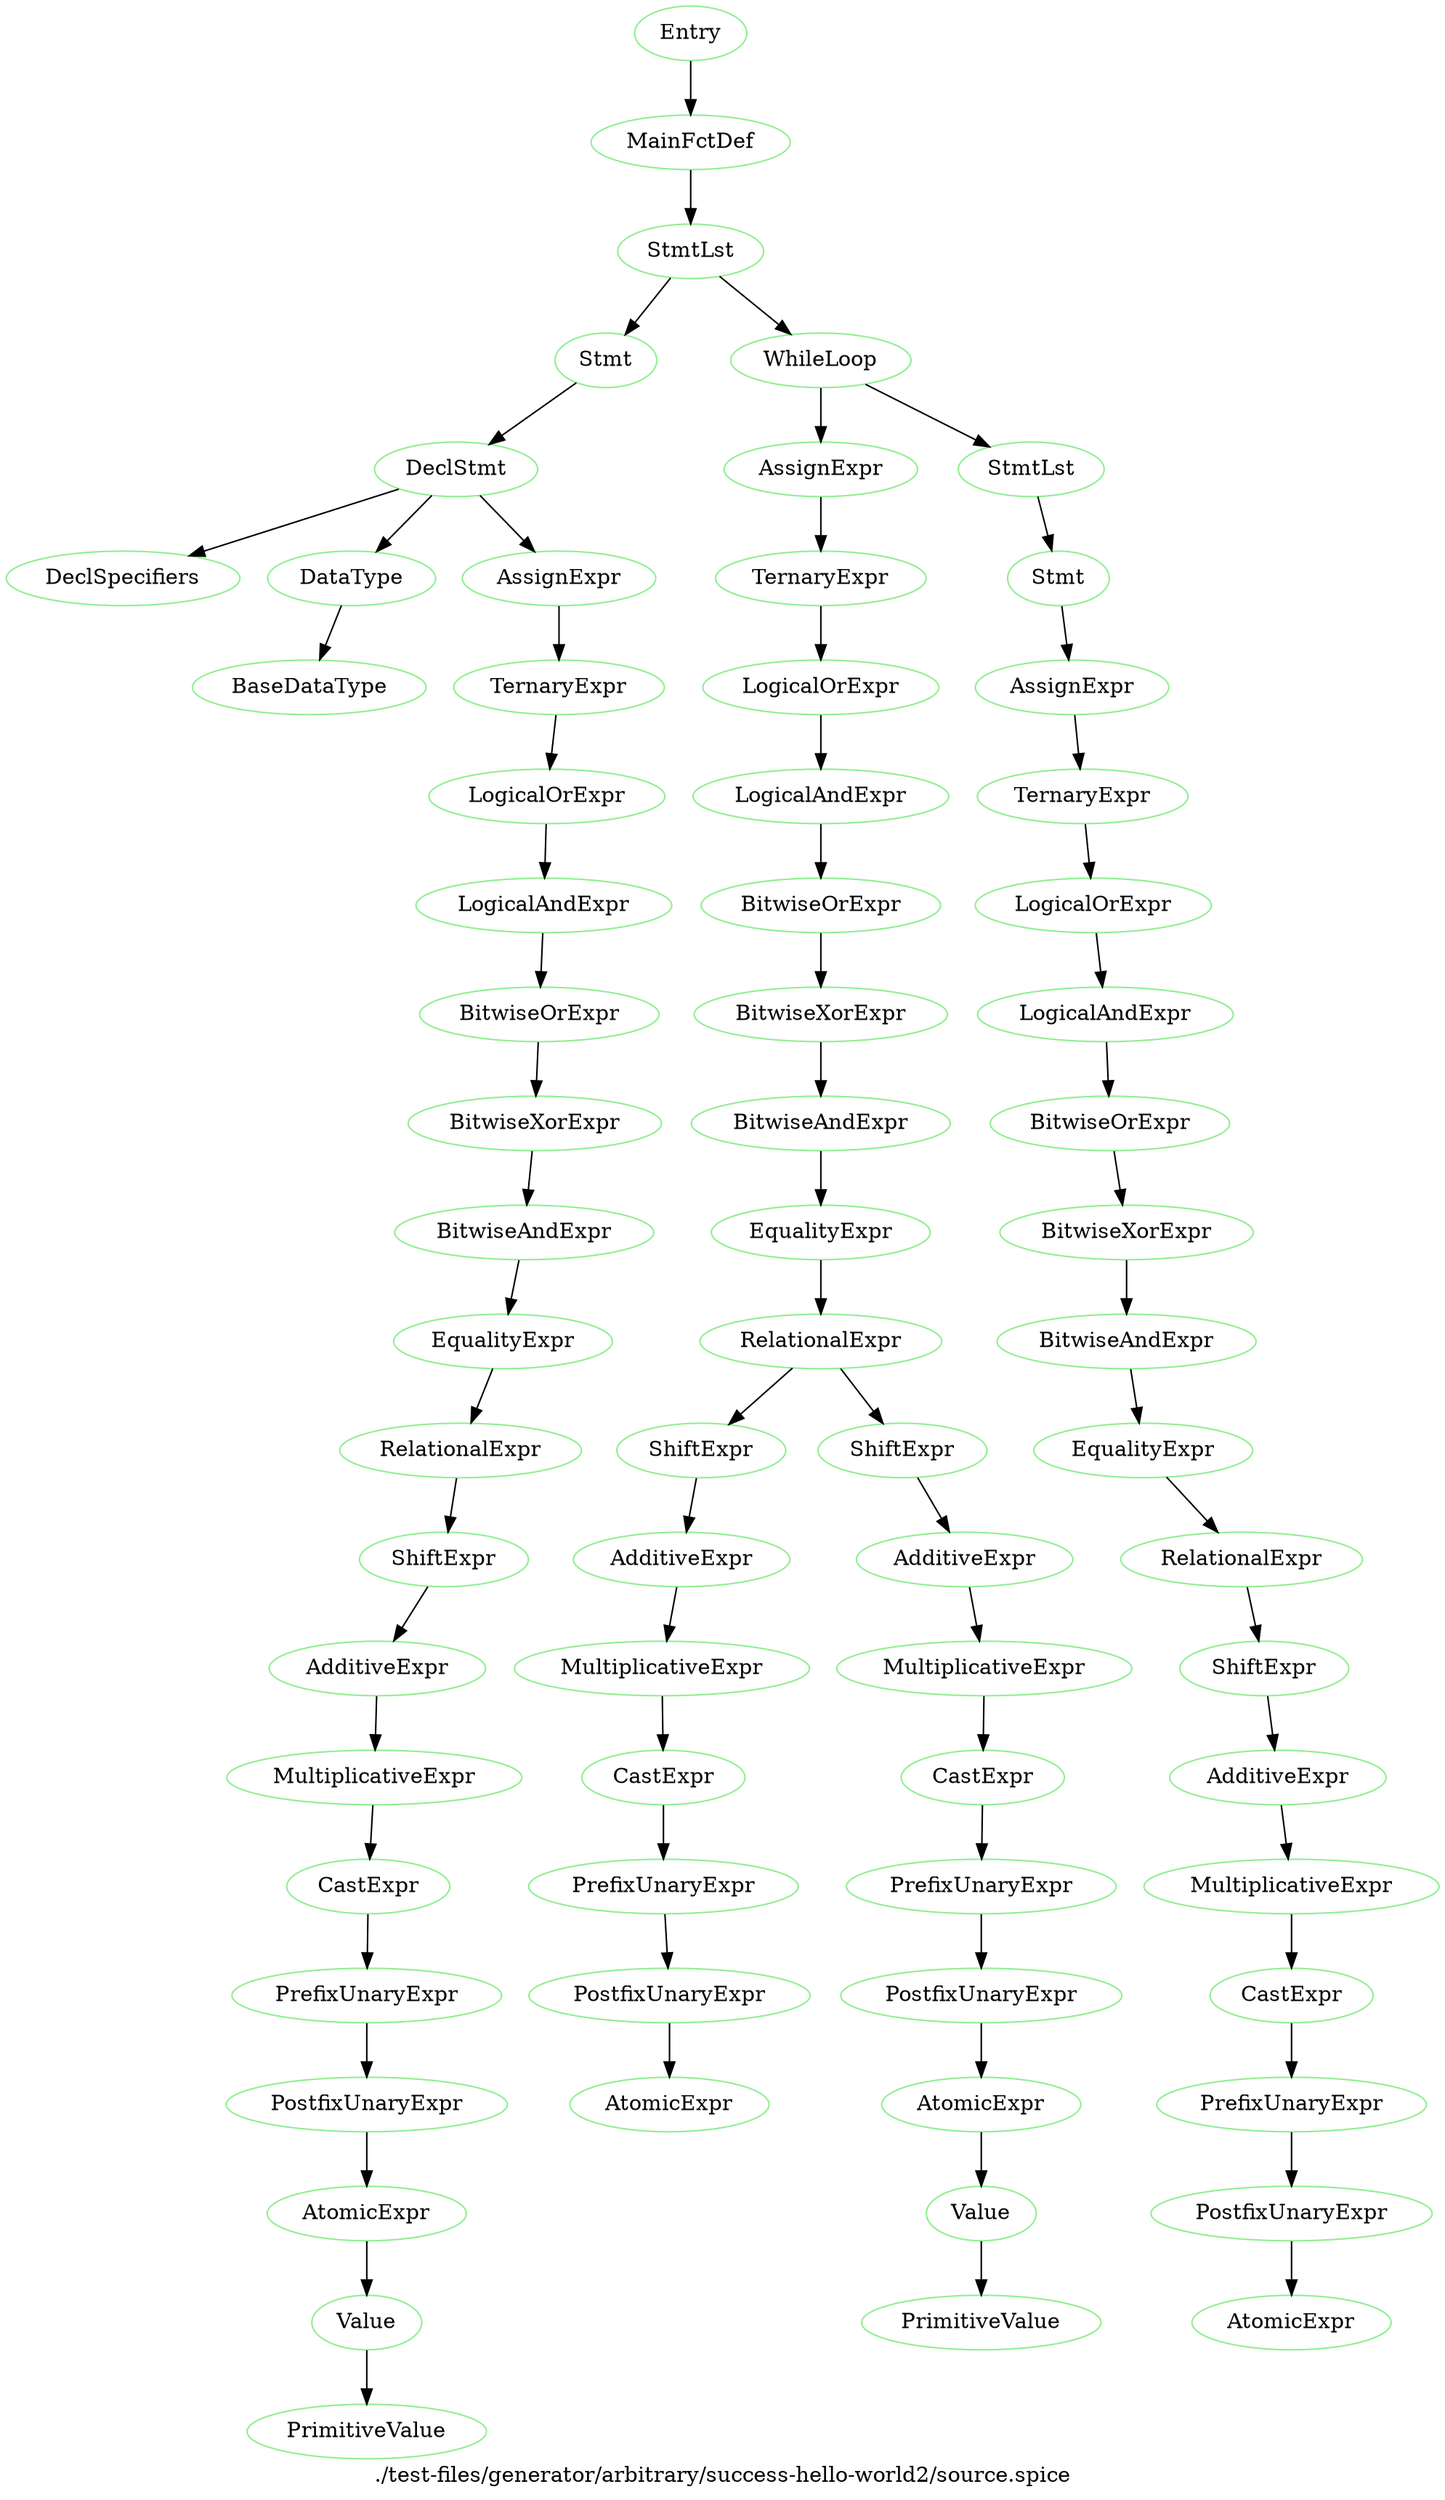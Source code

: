 digraph {
 rankdir="TB";
 label="./test-files/generator/arbitrary/success-hello-world2/source.spice";
 L1C1_Entry [color="lightgreen",label="Entry"];
 L3C1_MainFctDef [color="lightgreen",label="MainFctDef"];
 L1C1_Entry -> L3C1_MainFctDef;
 L4C5_StmtLst [color="lightgreen",label="StmtLst"];
 L3C1_MainFctDef -> L4C5_StmtLst;
 L4C5_Stmt [color="lightgreen",label="Stmt"];
 L4C5_StmtLst -> L4C5_Stmt;
 L4C5_DeclStmt [color="lightgreen",label="DeclStmt"];
 L4C5_Stmt -> L4C5_DeclStmt;
 L4C5_DeclSpecifiers [color="lightgreen",label="DeclSpecifiers"];
 L4C5_DeclStmt -> L4C5_DeclSpecifiers;
 L4C14_DataType [color="lightgreen",label="DataType"];
 L4C5_DeclStmt -> L4C14_DataType;
 L4C14_BaseDataType [color="lightgreen",label="BaseDataType"];
 L4C14_DataType -> L4C14_BaseDataType;
 L4C24_AssignExpr [color="lightgreen",label="AssignExpr"];
 L4C5_DeclStmt -> L4C24_AssignExpr;
 L4C24_TernaryExpr [color="lightgreen",label="TernaryExpr"];
 L4C24_AssignExpr -> L4C24_TernaryExpr;
 L4C24_LogicalOrExpr [color="lightgreen",label="LogicalOrExpr"];
 L4C24_TernaryExpr -> L4C24_LogicalOrExpr;
 L4C24_LogicalAndExpr [color="lightgreen",label="LogicalAndExpr"];
 L4C24_LogicalOrExpr -> L4C24_LogicalAndExpr;
 L4C24_BitwiseOrExpr [color="lightgreen",label="BitwiseOrExpr"];
 L4C24_LogicalAndExpr -> L4C24_BitwiseOrExpr;
 L4C24_BitwiseXorExpr [color="lightgreen",label="BitwiseXorExpr"];
 L4C24_BitwiseOrExpr -> L4C24_BitwiseXorExpr;
 L4C24_BitwiseAndExpr [color="lightgreen",label="BitwiseAndExpr"];
 L4C24_BitwiseXorExpr -> L4C24_BitwiseAndExpr;
 L4C24_EqualityExpr [color="lightgreen",label="EqualityExpr"];
 L4C24_BitwiseAndExpr -> L4C24_EqualityExpr;
 L4C24_RelationalExpr [color="lightgreen",label="RelationalExpr"];
 L4C24_EqualityExpr -> L4C24_RelationalExpr;
 L4C24_ShiftExpr [color="lightgreen",label="ShiftExpr"];
 L4C24_RelationalExpr -> L4C24_ShiftExpr;
 L4C24_AdditiveExpr [color="lightgreen",label="AdditiveExpr"];
 L4C24_ShiftExpr -> L4C24_AdditiveExpr;
 L4C24_MultiplicativeExpr [color="lightgreen",label="MultiplicativeExpr"];
 L4C24_AdditiveExpr -> L4C24_MultiplicativeExpr;
 L4C24_CastExpr [color="lightgreen",label="CastExpr"];
 L4C24_MultiplicativeExpr -> L4C24_CastExpr;
 L4C24_PrefixUnaryExpr [color="lightgreen",label="PrefixUnaryExpr"];
 L4C24_CastExpr -> L4C24_PrefixUnaryExpr;
 L4C24_PostfixUnaryExpr [color="lightgreen",label="PostfixUnaryExpr"];
 L4C24_PrefixUnaryExpr -> L4C24_PostfixUnaryExpr;
 L4C24_AtomicExpr [color="lightgreen",label="AtomicExpr"];
 L4C24_PostfixUnaryExpr -> L4C24_AtomicExpr;
 L4C24_Value [color="lightgreen",label="Value"];
 L4C24_AtomicExpr -> L4C24_Value;
 L4C24_PrimitiveValue [color="lightgreen",label="PrimitiveValue"];
 L4C24_Value -> L4C24_PrimitiveValue;
 L5C5_WhileLoop [color="lightgreen",label="WhileLoop"];
 L4C5_StmtLst -> L5C5_WhileLoop;
 L5C11_AssignExpr [color="lightgreen",label="AssignExpr"];
 L5C5_WhileLoop -> L5C11_AssignExpr;
 L5C11_TernaryExpr [color="lightgreen",label="TernaryExpr"];
 L5C11_AssignExpr -> L5C11_TernaryExpr;
 L5C11_LogicalOrExpr [color="lightgreen",label="LogicalOrExpr"];
 L5C11_TernaryExpr -> L5C11_LogicalOrExpr;
 L5C11_LogicalAndExpr [color="lightgreen",label="LogicalAndExpr"];
 L5C11_LogicalOrExpr -> L5C11_LogicalAndExpr;
 L5C11_BitwiseOrExpr [color="lightgreen",label="BitwiseOrExpr"];
 L5C11_LogicalAndExpr -> L5C11_BitwiseOrExpr;
 L5C11_BitwiseXorExpr [color="lightgreen",label="BitwiseXorExpr"];
 L5C11_BitwiseOrExpr -> L5C11_BitwiseXorExpr;
 L5C11_BitwiseAndExpr [color="lightgreen",label="BitwiseAndExpr"];
 L5C11_BitwiseXorExpr -> L5C11_BitwiseAndExpr;
 L5C11_EqualityExpr [color="lightgreen",label="EqualityExpr"];
 L5C11_BitwiseAndExpr -> L5C11_EqualityExpr;
 L5C11_RelationalExpr [color="lightgreen",label="RelationalExpr"];
 L5C11_EqualityExpr -> L5C11_RelationalExpr;
 L5C11_ShiftExpr [color="lightgreen",label="ShiftExpr"];
 L5C11_RelationalExpr -> L5C11_ShiftExpr;
 L5C11_AdditiveExpr [color="lightgreen",label="AdditiveExpr"];
 L5C11_ShiftExpr -> L5C11_AdditiveExpr;
 L5C11_MultiplicativeExpr [color="lightgreen",label="MultiplicativeExpr"];
 L5C11_AdditiveExpr -> L5C11_MultiplicativeExpr;
 L5C11_CastExpr [color="lightgreen",label="CastExpr"];
 L5C11_MultiplicativeExpr -> L5C11_CastExpr;
 L5C11_PrefixUnaryExpr [color="lightgreen",label="PrefixUnaryExpr"];
 L5C11_CastExpr -> L5C11_PrefixUnaryExpr;
 L5C11_PostfixUnaryExpr [color="lightgreen",label="PostfixUnaryExpr"];
 L5C11_PrefixUnaryExpr -> L5C11_PostfixUnaryExpr;
 L5C11_AtomicExpr [color="lightgreen",label="AtomicExpr"];
 L5C11_PostfixUnaryExpr -> L5C11_AtomicExpr;
 L5C16_ShiftExpr [color="lightgreen",label="ShiftExpr"];
 L5C11_RelationalExpr -> L5C16_ShiftExpr;
 L5C16_AdditiveExpr [color="lightgreen",label="AdditiveExpr"];
 L5C16_ShiftExpr -> L5C16_AdditiveExpr;
 L5C16_MultiplicativeExpr [color="lightgreen",label="MultiplicativeExpr"];
 L5C16_AdditiveExpr -> L5C16_MultiplicativeExpr;
 L5C16_CastExpr [color="lightgreen",label="CastExpr"];
 L5C16_MultiplicativeExpr -> L5C16_CastExpr;
 L5C16_PrefixUnaryExpr [color="lightgreen",label="PrefixUnaryExpr"];
 L5C16_CastExpr -> L5C16_PrefixUnaryExpr;
 L5C16_PostfixUnaryExpr [color="lightgreen",label="PostfixUnaryExpr"];
 L5C16_PrefixUnaryExpr -> L5C16_PostfixUnaryExpr;
 L5C16_AtomicExpr [color="lightgreen",label="AtomicExpr"];
 L5C16_PostfixUnaryExpr -> L5C16_AtomicExpr;
 L5C16_Value [color="lightgreen",label="Value"];
 L5C16_AtomicExpr -> L5C16_Value;
 L5C16_PrimitiveValue [color="lightgreen",label="PrimitiveValue"];
 L5C16_Value -> L5C16_PrimitiveValue;
 L6C9_StmtLst [color="lightgreen",label="StmtLst"];
 L5C5_WhileLoop -> L6C9_StmtLst;
 L6C9_Stmt [color="lightgreen",label="Stmt"];
 L6C9_StmtLst -> L6C9_Stmt;
 L6C9_AssignExpr [color="lightgreen",label="AssignExpr"];
 L6C9_Stmt -> L6C9_AssignExpr;
 L6C9_TernaryExpr [color="lightgreen",label="TernaryExpr"];
 L6C9_AssignExpr -> L6C9_TernaryExpr;
 L6C9_LogicalOrExpr [color="lightgreen",label="LogicalOrExpr"];
 L6C9_TernaryExpr -> L6C9_LogicalOrExpr;
 L6C9_LogicalAndExpr [color="lightgreen",label="LogicalAndExpr"];
 L6C9_LogicalOrExpr -> L6C9_LogicalAndExpr;
 L6C9_BitwiseOrExpr [color="lightgreen",label="BitwiseOrExpr"];
 L6C9_LogicalAndExpr -> L6C9_BitwiseOrExpr;
 L6C9_BitwiseXorExpr [color="lightgreen",label="BitwiseXorExpr"];
 L6C9_BitwiseOrExpr -> L6C9_BitwiseXorExpr;
 L6C9_BitwiseAndExpr [color="lightgreen",label="BitwiseAndExpr"];
 L6C9_BitwiseXorExpr -> L6C9_BitwiseAndExpr;
 L6C9_EqualityExpr [color="lightgreen",label="EqualityExpr"];
 L6C9_BitwiseAndExpr -> L6C9_EqualityExpr;
 L6C9_RelationalExpr [color="lightgreen",label="RelationalExpr"];
 L6C9_EqualityExpr -> L6C9_RelationalExpr;
 L6C9_ShiftExpr [color="lightgreen",label="ShiftExpr"];
 L6C9_RelationalExpr -> L6C9_ShiftExpr;
 L6C9_AdditiveExpr [color="lightgreen",label="AdditiveExpr"];
 L6C9_ShiftExpr -> L6C9_AdditiveExpr;
 L6C9_MultiplicativeExpr [color="lightgreen",label="MultiplicativeExpr"];
 L6C9_AdditiveExpr -> L6C9_MultiplicativeExpr;
 L6C9_CastExpr [color="lightgreen",label="CastExpr"];
 L6C9_MultiplicativeExpr -> L6C9_CastExpr;
 L6C9_PrefixUnaryExpr [color="lightgreen",label="PrefixUnaryExpr"];
 L6C9_CastExpr -> L6C9_PrefixUnaryExpr;
 L6C9_PostfixUnaryExpr [color="lightgreen",label="PostfixUnaryExpr"];
 L6C9_PrefixUnaryExpr -> L6C9_PostfixUnaryExpr;
 L6C9_AtomicExpr [color="lightgreen",label="AtomicExpr"];
 L6C9_PostfixUnaryExpr -> L6C9_AtomicExpr;
}